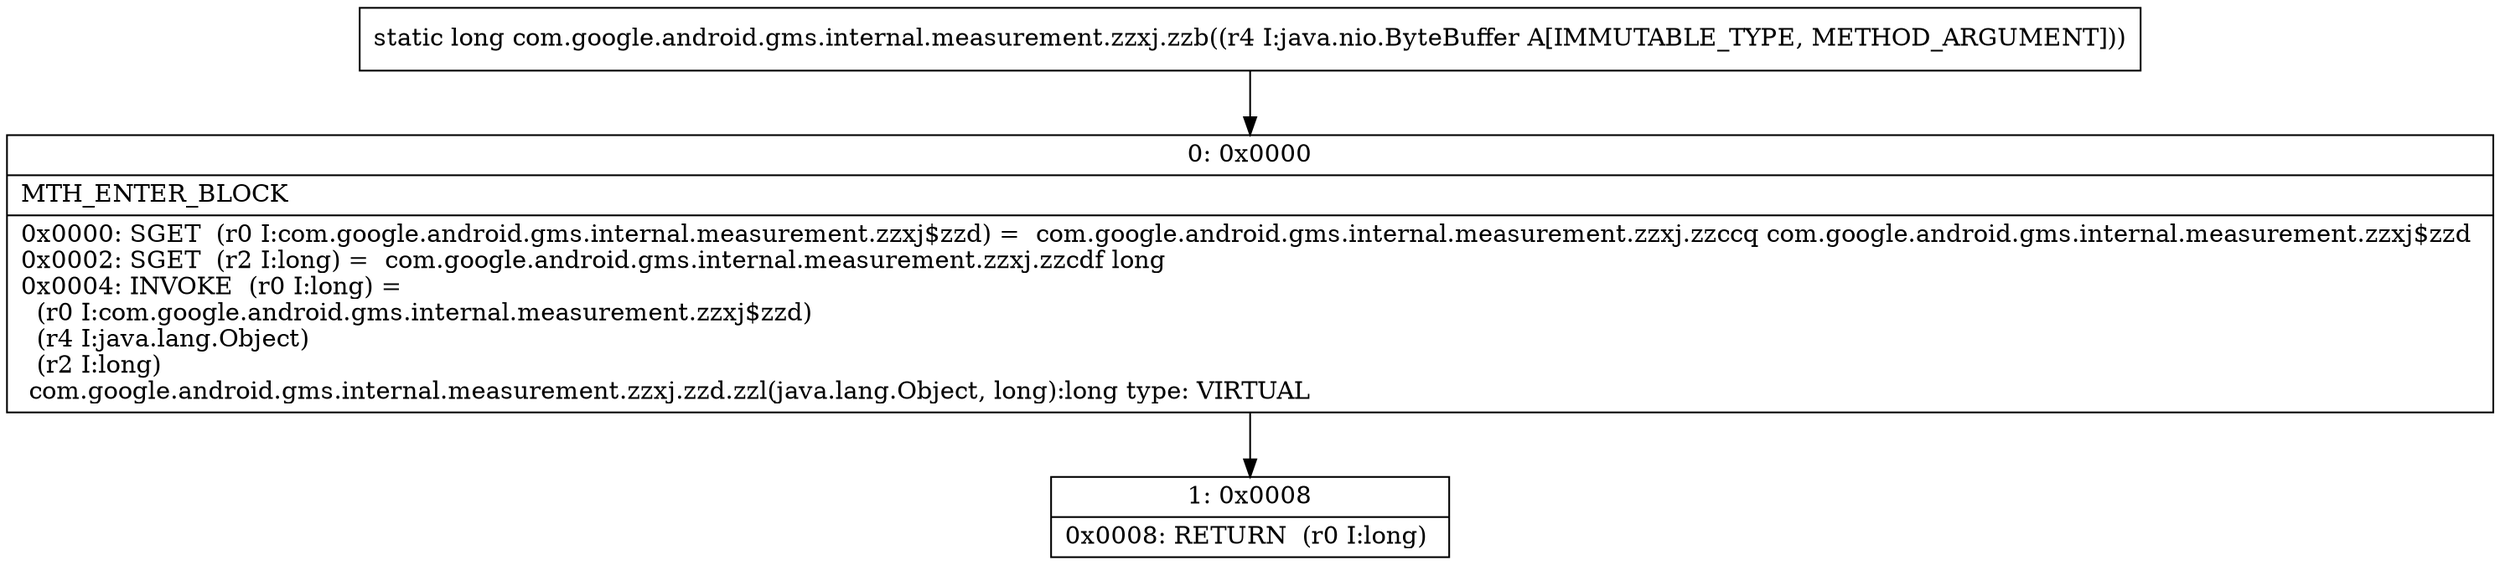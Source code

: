 digraph "CFG forcom.google.android.gms.internal.measurement.zzxj.zzb(Ljava\/nio\/ByteBuffer;)J" {
Node_0 [shape=record,label="{0\:\ 0x0000|MTH_ENTER_BLOCK\l|0x0000: SGET  (r0 I:com.google.android.gms.internal.measurement.zzxj$zzd) =  com.google.android.gms.internal.measurement.zzxj.zzccq com.google.android.gms.internal.measurement.zzxj$zzd \l0x0002: SGET  (r2 I:long) =  com.google.android.gms.internal.measurement.zzxj.zzcdf long \l0x0004: INVOKE  (r0 I:long) = \l  (r0 I:com.google.android.gms.internal.measurement.zzxj$zzd)\l  (r4 I:java.lang.Object)\l  (r2 I:long)\l com.google.android.gms.internal.measurement.zzxj.zzd.zzl(java.lang.Object, long):long type: VIRTUAL \l}"];
Node_1 [shape=record,label="{1\:\ 0x0008|0x0008: RETURN  (r0 I:long) \l}"];
MethodNode[shape=record,label="{static long com.google.android.gms.internal.measurement.zzxj.zzb((r4 I:java.nio.ByteBuffer A[IMMUTABLE_TYPE, METHOD_ARGUMENT])) }"];
MethodNode -> Node_0;
Node_0 -> Node_1;
}

